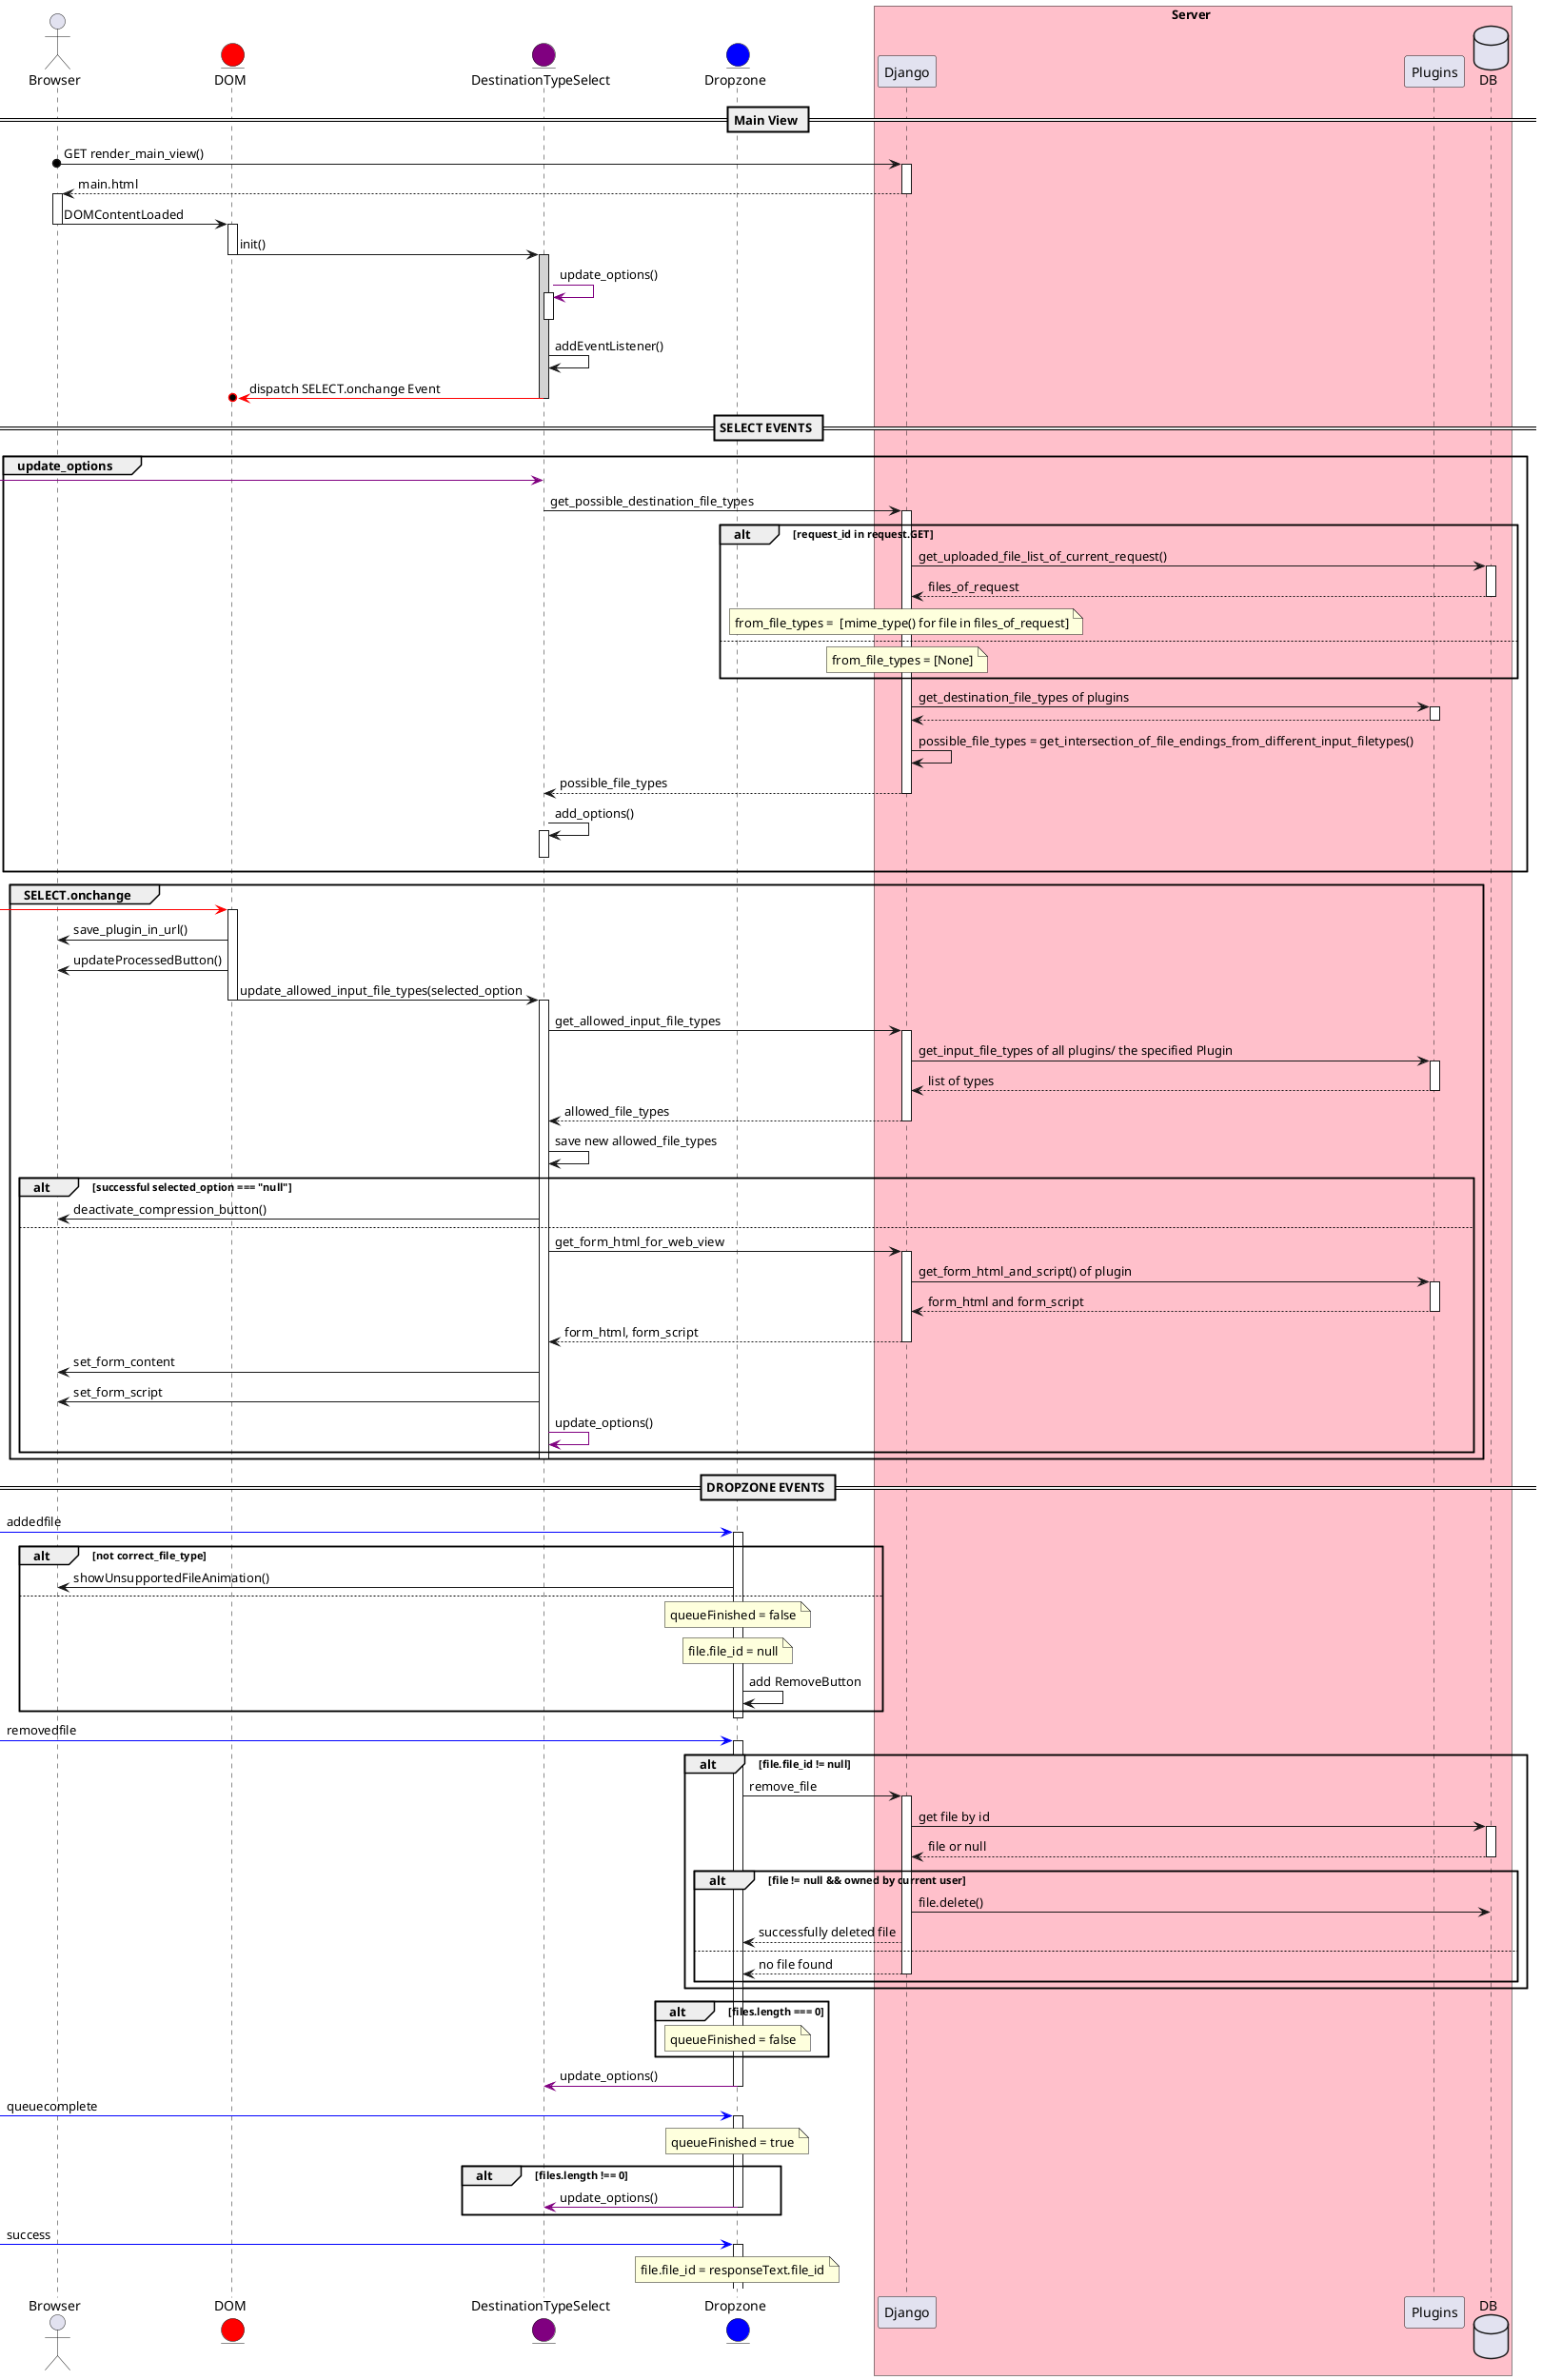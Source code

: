 @startuml
/'Sequence diagram using the PlantUML integration plugin / syntax'/
/'syntax can be found here: https://plantuml.com/de/sequence-diagram'/


actor Browser
entity DOM #red
entity DestinationTypeSelect #purple
entity Dropzone #blue
box Server #pink
    participant Django
    participant Plugins
    database DB
end box


== Main View ==
Browser o-> Django: GET render_main_view()
activate Django
    Django --> Browser: main.html
deactivate Django
activate Browser
    Browser -> DOM: DOMContentLoaded
deactivate Browser

activate DOM
    DOM -> DestinationTypeSelect: init()

deactivate DOM
activate DestinationTypeSelect #lightgray
    DestinationTypeSelect -[#purple]> DestinationTypeSelect ++ : update_options()

    deactivate DestinationTypeSelect
    DestinationTypeSelect -> DestinationTypeSelect: addEventListener()

    DestinationTypeSelect [#red]->o DOM : dispatch SELECT.onchange Event
deactivate DestinationTypeSelect


== SELECT EVENTS ==

group update_options
-[#purple]> DestinationTypeSelect
        DestinationTypeSelect -> Django: get_possible_destination_file_types
        activate Django
            alt request_id in request.GET
                Django -> DB: get_uploaded_file_list_of_current_request()
                activate DB
                DB --> Django: files_of_request
                deactivate DB
                note over Django: from_file_types =  [mime_type() for file in files_of_request]
            else
                note over Django: from_file_types = [None]
            end
            Django -> Plugins: get_destination_file_types of plugins
            activate Plugins
                Plugins --> Django:
            deactivate Plugins
            Django -> Django: possible_file_types = get_intersection_of_file_endings_from_different_input_filetypes()
            Django --> DestinationTypeSelect: possible_file_types
            deactivate Django
            DestinationTypeSelect -> DestinationTypeSelect ++ : add_options()
        deactivate DestinationTypeSelect
    end


group SELECT.onchange
-[#red]> DOM
deactivate DestinationTypeSelect
    activate DOM
    DOM -> Browser: save_plugin_in_url()
    DOM -> Browser: updateProcessedButton()
    DOM -> DestinationTypeSelect: update_allowed_input_file_types(selected_option
    deactivate DOM

    activate DestinationTypeSelect
        DestinationTypeSelect -> Django: get_allowed_input_file_types
        activate Django
            Django -> Plugins: get_input_file_types of all plugins/ the specified Plugin
            activate Plugins
            Plugins --> Django: list of types
            deactivate Plugins

            Django --> DestinationTypeSelect: allowed_file_types
        deactivate Django
            DestinationTypeSelect -> DestinationTypeSelect: save new allowed_file_types
            alt successful selected_option === "null"
                DestinationTypeSelect -> Browser: deactivate_compression_button()
            else
                DestinationTypeSelect -> Django: get_form_html_for_web_view
                activate Django
                    Django -> Plugins: get_form_html_and_script() of plugin
                    activate Plugins
                        Plugins --> Django: form_html and form_script
                    deactivate Plugins
                Django --> DestinationTypeSelect: form_html, form_script
                deactivate Django
                DestinationTypeSelect -> Browser: set_form_content
                DestinationTypeSelect -> Browser: set_form_script
                DestinationTypeSelect -[#purple]> DestinationTypeSelect: update_options()
            end
    deactivate DestinationTypeSelect

end
== DROPZONE EVENTS ==

-[#blue]> Dropzone: addedfile
activate Dropzone
alt not correct_file_type
    Dropzone -> Browser: showUnsupportedFileAnimation()
else
    note over Dropzone: queueFinished = false
    note over Dropzone: file.file_id = null
    Dropzone -> Dropzone: add RemoveButton
end
deactivate Dropzone

-[#blue]> Dropzone: removedfile
activate Dropzone
alt file.file_id != null
    Dropzone -> Django: remove_file
    activate Django
        Django -> DB: get file by id
        activate DB
        DB --> Django: file or null
        deactivate DB
        alt file != null && owned by current user
            Django -> DB: file.delete()
            Django --> Dropzone: successfully deleted file
        else
            Django --> Dropzone: no file found
            deactivate Django
       end
end
alt files.length === 0
    note over Dropzone: queueFinished = false
end
Dropzone -[#purple]> DestinationTypeSelect: update_options()
deactivate Dropzone


-[#blue]> Dropzone: queuecomplete
activate Dropzone
note over Dropzone: queueFinished = true
alt files.length !== 0
    Dropzone -[#purple]> DestinationTypeSelect: update_options()
    deactivate Dropzone
end



-[#blue]> Dropzone: success
activate Dropzone
note over Dropzone: file.file_id = responseText.file_id


@enduml